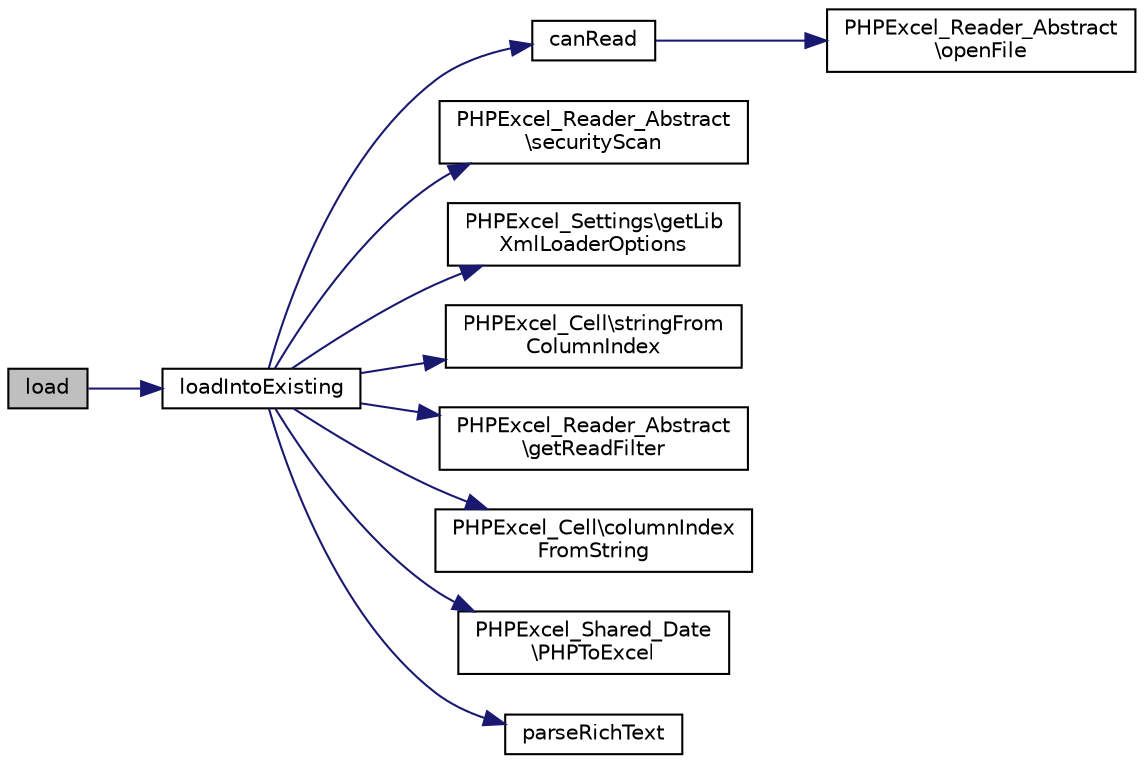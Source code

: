 digraph "load"
{
  edge [fontname="Helvetica",fontsize="10",labelfontname="Helvetica",labelfontsize="10"];
  node [fontname="Helvetica",fontsize="10",shape=record];
  rankdir="LR";
  Node26 [label="load",height=0.2,width=0.4,color="black", fillcolor="grey75", style="filled", fontcolor="black"];
  Node26 -> Node27 [color="midnightblue",fontsize="10",style="solid",fontname="Helvetica"];
  Node27 [label="loadIntoExisting",height=0.2,width=0.4,color="black", fillcolor="white", style="filled",URL="$class_p_h_p_excel___reader___excel2003_x_m_l.html#af6c531fcaf9c3c83abf91d6ac048b186"];
  Node27 -> Node28 [color="midnightblue",fontsize="10",style="solid",fontname="Helvetica"];
  Node28 [label="canRead",height=0.2,width=0.4,color="black", fillcolor="white", style="filled",URL="$class_p_h_p_excel___reader___excel2003_x_m_l.html#aaf37e346855968e7310a6b43eb701fff"];
  Node28 -> Node29 [color="midnightblue",fontsize="10",style="solid",fontname="Helvetica"];
  Node29 [label="PHPExcel_Reader_Abstract\l\\openFile",height=0.2,width=0.4,color="black", fillcolor="white", style="filled",URL="$class_p_h_p_excel___reader___abstract.html#a4a5814fd30e95e2b718e67900a0b8951"];
  Node27 -> Node30 [color="midnightblue",fontsize="10",style="solid",fontname="Helvetica"];
  Node30 [label="PHPExcel_Reader_Abstract\l\\securityScan",height=0.2,width=0.4,color="black", fillcolor="white", style="filled",URL="$class_p_h_p_excel___reader___abstract.html#aa67490da9755835fd16df194cab68d0b"];
  Node27 -> Node31 [color="midnightblue",fontsize="10",style="solid",fontname="Helvetica"];
  Node31 [label="PHPExcel_Settings\\getLib\lXmlLoaderOptions",height=0.2,width=0.4,color="black", fillcolor="white", style="filled",URL="$class_p_h_p_excel___settings.html#aab0e46bef6b830bdb82228d72c349c9a"];
  Node27 -> Node32 [color="midnightblue",fontsize="10",style="solid",fontname="Helvetica"];
  Node32 [label="PHPExcel_Cell\\stringFrom\lColumnIndex",height=0.2,width=0.4,color="black", fillcolor="white", style="filled",URL="$class_p_h_p_excel___cell.html#ab5501b4cf2f8cd0af389ad4096fb9387"];
  Node27 -> Node33 [color="midnightblue",fontsize="10",style="solid",fontname="Helvetica"];
  Node33 [label="PHPExcel_Reader_Abstract\l\\getReadFilter",height=0.2,width=0.4,color="black", fillcolor="white", style="filled",URL="$class_p_h_p_excel___reader___abstract.html#abe90e2c64af2e5fbcd07da932986b785"];
  Node27 -> Node34 [color="midnightblue",fontsize="10",style="solid",fontname="Helvetica"];
  Node34 [label="PHPExcel_Cell\\columnIndex\lFromString",height=0.2,width=0.4,color="black", fillcolor="white", style="filled",URL="$class_p_h_p_excel___cell.html#a492724422ceefe1d16ed2a8997a0a489"];
  Node27 -> Node35 [color="midnightblue",fontsize="10",style="solid",fontname="Helvetica"];
  Node35 [label="PHPExcel_Shared_Date\l\\PHPToExcel",height=0.2,width=0.4,color="black", fillcolor="white", style="filled",URL="$class_p_h_p_excel___shared___date.html#a18486a897b4ae116d7f4cc55eb4937d5"];
  Node27 -> Node36 [color="midnightblue",fontsize="10",style="solid",fontname="Helvetica"];
  Node36 [label="parseRichText",height=0.2,width=0.4,color="black", fillcolor="white", style="filled",URL="$class_p_h_p_excel___reader___excel2003_x_m_l.html#acbb14ac37a4ca0d4ab2180e6f2956758"];
}
